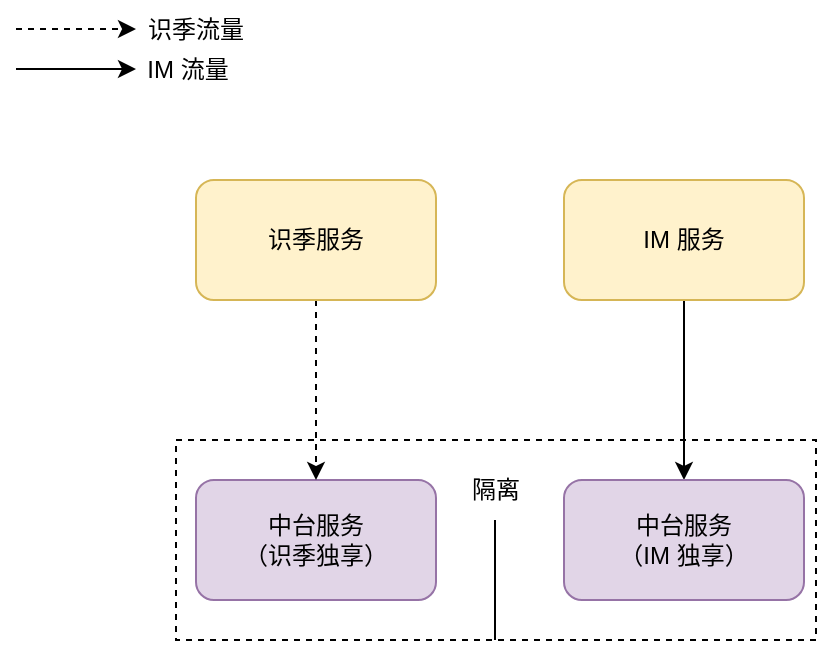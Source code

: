 <mxfile version="20.8.14" type="github">
  <diagram name="第 1 页" id="V80icfyJwpA9R6Q1_7eQ">
    <mxGraphModel dx="1050" dy="525" grid="1" gridSize="10" guides="1" tooltips="1" connect="1" arrows="1" fold="1" page="1" pageScale="1" pageWidth="827" pageHeight="1169" math="0" shadow="0">
      <root>
        <mxCell id="0" />
        <mxCell id="1" parent="0" />
        <mxCell id="euz_qz70TQRUT2LAadJ5-23" value="" style="rounded=0;whiteSpace=wrap;html=1;dashed=1;" vertex="1" parent="1">
          <mxGeometry x="220" y="340" width="320" height="100" as="geometry" />
        </mxCell>
        <mxCell id="euz_qz70TQRUT2LAadJ5-6" value="" style="endArrow=classic;html=1;rounded=0;exitX=0.5;exitY=1;exitDx=0;exitDy=0;dashed=1;" edge="1" parent="1">
          <mxGeometry width="50" height="50" relative="1" as="geometry">
            <mxPoint x="140" y="134.5" as="sourcePoint" />
            <mxPoint x="200" y="134.5" as="targetPoint" />
          </mxGeometry>
        </mxCell>
        <mxCell id="euz_qz70TQRUT2LAadJ5-7" value="识季流量" style="text;html=1;strokeColor=none;fillColor=none;align=center;verticalAlign=middle;whiteSpace=wrap;rounded=0;" vertex="1" parent="1">
          <mxGeometry x="200" y="120" width="60" height="30" as="geometry" />
        </mxCell>
        <mxCell id="euz_qz70TQRUT2LAadJ5-8" value="" style="endArrow=classic;html=1;rounded=0;exitX=0.5;exitY=1;exitDx=0;exitDy=0;" edge="1" parent="1">
          <mxGeometry width="50" height="50" relative="1" as="geometry">
            <mxPoint x="140" y="154.5" as="sourcePoint" />
            <mxPoint x="200" y="154.5" as="targetPoint" />
          </mxGeometry>
        </mxCell>
        <mxCell id="euz_qz70TQRUT2LAadJ5-9" value="IM 流量" style="text;html=1;strokeColor=none;fillColor=none;align=center;verticalAlign=middle;whiteSpace=wrap;rounded=0;" vertex="1" parent="1">
          <mxGeometry x="201" y="140" width="50" height="30" as="geometry" />
        </mxCell>
        <mxCell id="euz_qz70TQRUT2LAadJ5-10" value="中台服务&lt;br&gt;（识季独享）" style="rounded=1;whiteSpace=wrap;html=1;fillColor=#e1d5e7;strokeColor=#9673a6;" vertex="1" parent="1">
          <mxGeometry x="230" y="360" width="120" height="60" as="geometry" />
        </mxCell>
        <mxCell id="euz_qz70TQRUT2LAadJ5-21" value="" style="edgeStyle=orthogonalEdgeStyle;rounded=0;orthogonalLoop=1;jettySize=auto;html=1;dashed=1;" edge="1" parent="1" source="euz_qz70TQRUT2LAadJ5-16" target="euz_qz70TQRUT2LAadJ5-10">
          <mxGeometry relative="1" as="geometry" />
        </mxCell>
        <mxCell id="euz_qz70TQRUT2LAadJ5-16" value="识季服务" style="rounded=1;whiteSpace=wrap;html=1;fillColor=#fff2cc;strokeColor=#d6b656;" vertex="1" parent="1">
          <mxGeometry x="230" y="210" width="120" height="60" as="geometry" />
        </mxCell>
        <mxCell id="euz_qz70TQRUT2LAadJ5-22" value="" style="edgeStyle=orthogonalEdgeStyle;rounded=0;orthogonalLoop=1;jettySize=auto;html=1;" edge="1" parent="1" source="euz_qz70TQRUT2LAadJ5-17" target="euz_qz70TQRUT2LAadJ5-20">
          <mxGeometry relative="1" as="geometry" />
        </mxCell>
        <mxCell id="euz_qz70TQRUT2LAadJ5-17" value="IM 服务" style="rounded=1;whiteSpace=wrap;html=1;fillColor=#fff2cc;strokeColor=#d6b656;" vertex="1" parent="1">
          <mxGeometry x="414" y="210" width="120" height="60" as="geometry" />
        </mxCell>
        <mxCell id="euz_qz70TQRUT2LAadJ5-20" value="中台服务&lt;br&gt;（IM 独享）" style="rounded=1;whiteSpace=wrap;html=1;fillColor=#e1d5e7;strokeColor=#9673a6;" vertex="1" parent="1">
          <mxGeometry x="414" y="360" width="120" height="60" as="geometry" />
        </mxCell>
        <mxCell id="euz_qz70TQRUT2LAadJ5-24" value="" style="endArrow=none;html=1;rounded=0;" edge="1" parent="1">
          <mxGeometry width="50" height="50" relative="1" as="geometry">
            <mxPoint x="379.5" y="440" as="sourcePoint" />
            <mxPoint x="379.5" y="380" as="targetPoint" />
          </mxGeometry>
        </mxCell>
        <mxCell id="euz_qz70TQRUT2LAadJ5-25" value="隔离" style="text;html=1;strokeColor=none;fillColor=none;align=center;verticalAlign=middle;whiteSpace=wrap;rounded=0;" vertex="1" parent="1">
          <mxGeometry x="350" y="350" width="60" height="30" as="geometry" />
        </mxCell>
      </root>
    </mxGraphModel>
  </diagram>
</mxfile>
